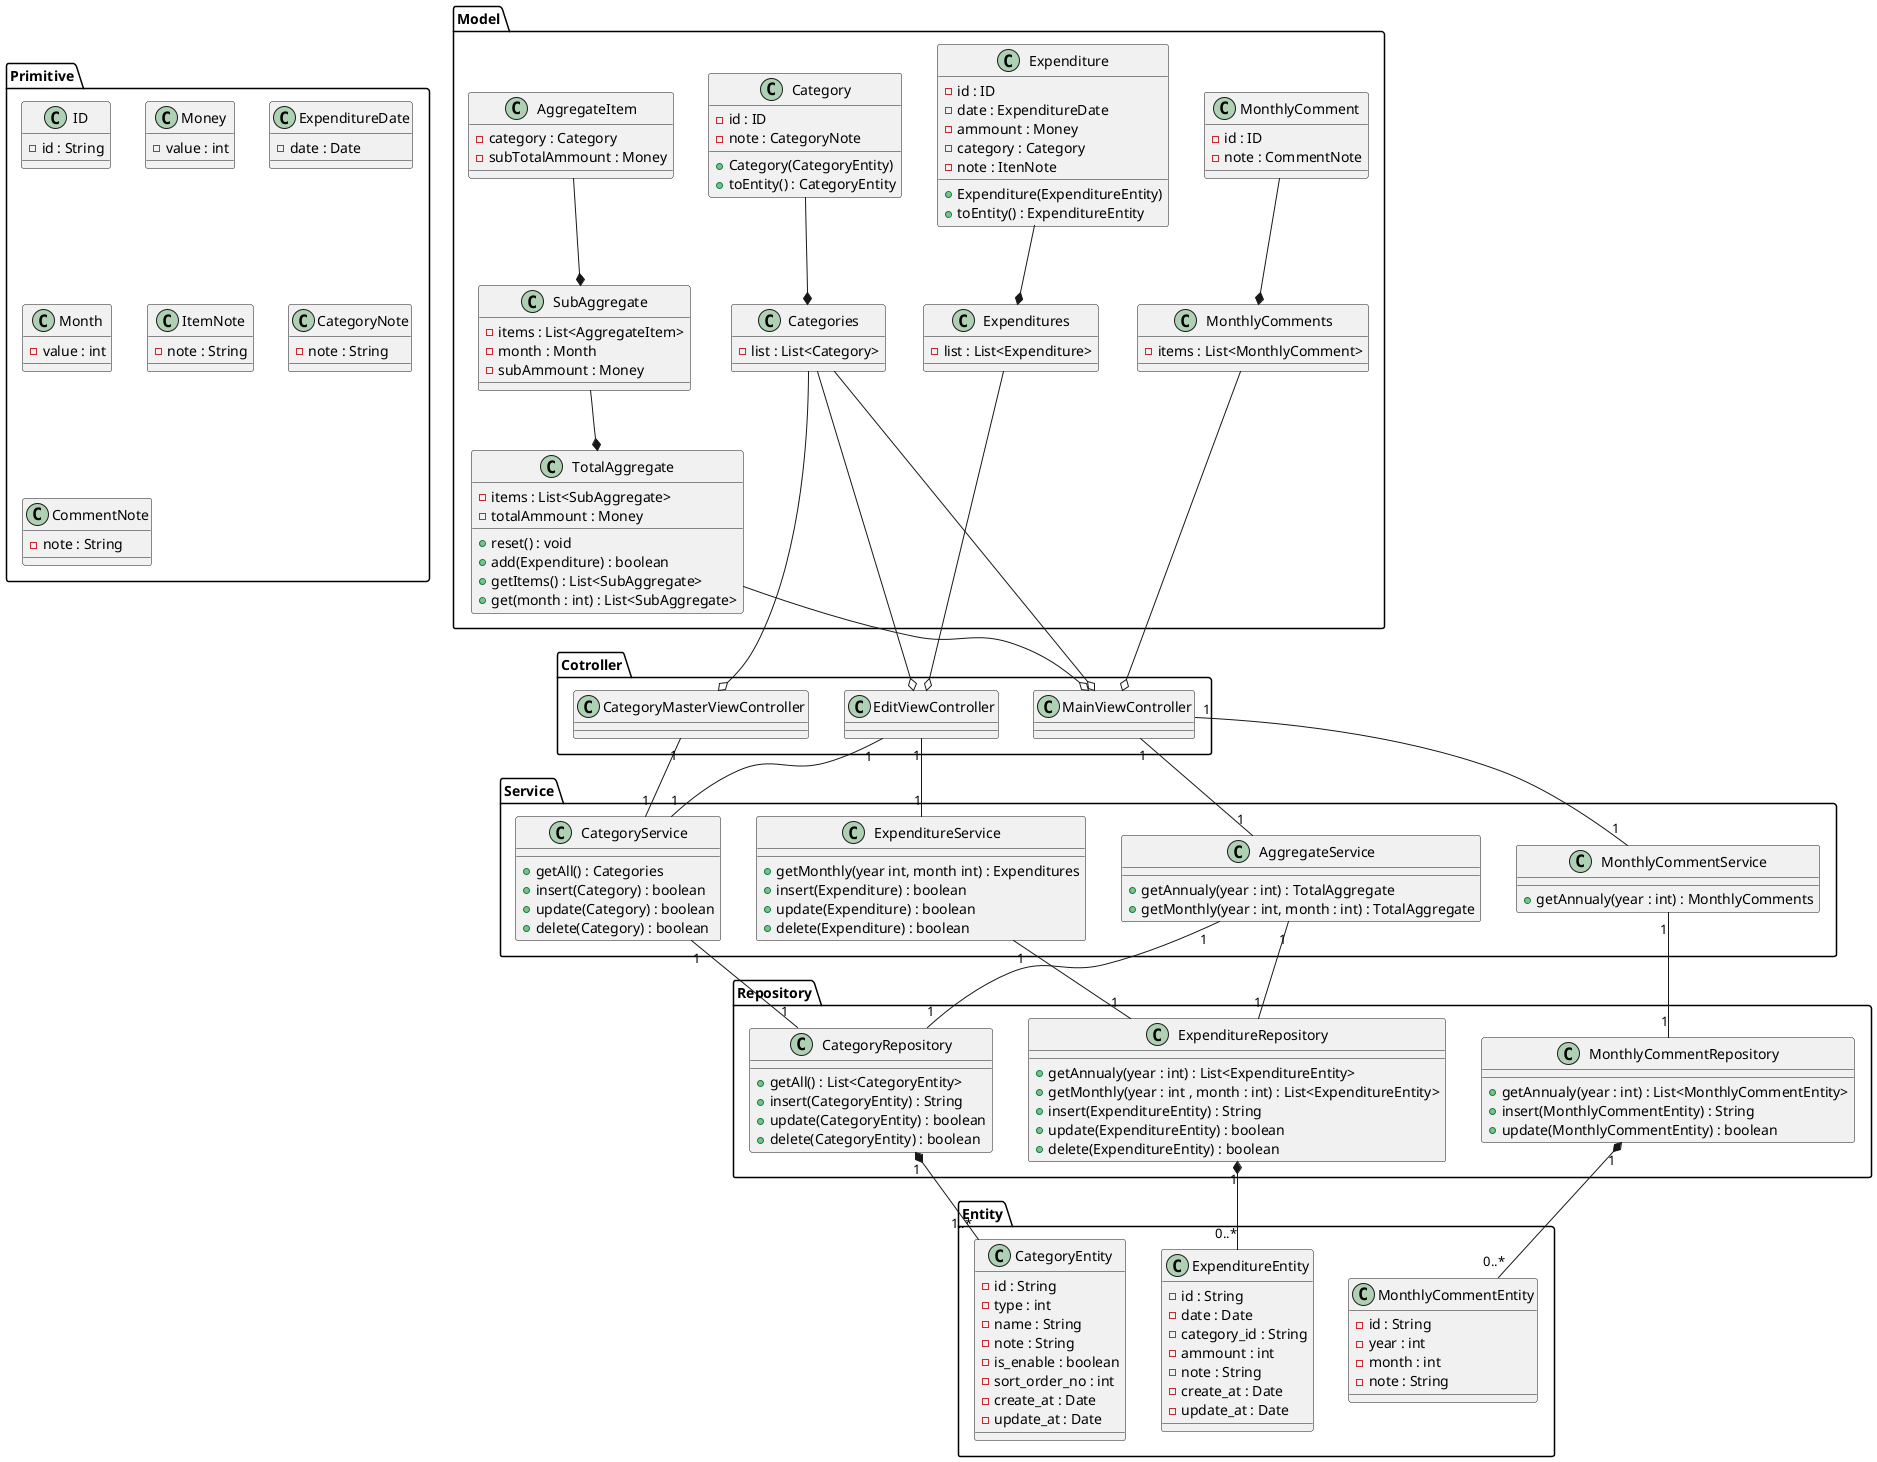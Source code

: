 @startuml

package "Primitive" {

  class ID {
    - id : String
  }

  class Money {
    - value : int
  }

  class ExpenditureDate {
    - date : Date
  }

  class Month {
    - value : int
  }

  class ItemNote {
    - note : String
  }

  class CategoryNote {
    - note : String
  }

  class CommentNote {
    - note : String
  }

}

package "Cotroller" {

  class MainViewController {
  }

  class EditViewController {
  }

  class CategoryMasterViewController {
  }

}

package "Model" {

  class Expenditures {
    - list : List<Expenditure>
  }

  class Expenditure {
    - id : ID
    - date : ExpenditureDate
    - ammount : Money
    - category : Category
    - note : ItenNote
    + Expenditure(ExpenditureEntity)
    + toEntity() : ExpenditureEntity
  }

  class Categories {
    - list : List<Category>
  }

  class Category {
    - id : ID
    - note : CategoryNote
    + Category(CategoryEntity)
    + toEntity() : CategoryEntity
  }

  class TotalAggregate {
    - items : List<SubAggregate>
    - totalAmmount : Money 
    + reset() : void
    + add(Expenditure) : boolean
    + getItems() : List<SubAggregate>
    + get(month : int) : List<SubAggregate>
  }

  class SubAggregate {
    - items : List<AggregateItem>
    - month : Month
    - subAmmount : Money 
  }

  class AggregateItem {
    - category : Category
    - subTotalAmmount : Money
  }

  class MonthlyComments {
    - items : List<MonthlyComment>
  }
  
  class MonthlyComment {
    - id : ID
    - note : CommentNote
  }
}

package "Service" {
  class ExpenditureService {
    + getMonthly(year int, month int) : Expenditures
    + insert(Expenditure) : boolean
    + update(Expenditure) : boolean
    + delete(Expenditure) : boolean
  }

  class CategoryService {
    + getAll() : Categories
    + insert(Category) : boolean
    + update(Category) : boolean
    + delete(Category) : boolean
  }

  class AggregateService {
    + getAnnualy(year : int) : TotalAggregate
    + getMonthly(year : int, month : int) : TotalAggregate
  }

  class MonthlyCommentService {
    + getAnnualy(year : int) : MonthlyComments
  }
}

package "Repository" {

  class ExpenditureRepository {
    + getAnnualy(year : int) : List<ExpenditureEntity>
    + getMonthly(year : int , month : int) : List<ExpenditureEntity>
    + insert(ExpenditureEntity) : String
    + update(ExpenditureEntity) : boolean
    + delete(ExpenditureEntity) : boolean
  }

  class CategoryRepository {
    + getAll() : List<CategoryEntity>
    + insert(CategoryEntity) : String
    + update(CategoryEntity) : boolean
    + delete(CategoryEntity) : boolean
  }

  class MonthlyCommentRepository {
    + getAnnualy(year : int) : List<MonthlyCommentEntity>
    + insert(MonthlyCommentEntity) : String
    + update(MonthlyCommentEntity) : boolean
  }

}

package "Entity" {

  class ExpenditureEntity {
    - id : String
    - date : Date
    - category_id : String
    - ammount : int
    - note : String
    - create_at : Date
    - update_at : Date
  }

  class CategoryEntity {
    - id : String
    - type : int
    - name : String
    - note : String
    - is_enable : boolean
    - sort_order_no : int
    - create_at : Date
    - update_at : Date
  }

  class MonthlyCommentEntity {
    - id : String
    - year : int
    - month : int
    - note : String
  }

}

MainViewController o-up- Categories
MainViewController o-up- TotalAggregate
MainViewController o-up- MonthlyComments
MainViewController "1" -- "1" AggregateService
MainViewController "1" -- "1" MonthlyCommentService
EditViewController o-up- Expenditures
EditViewController o-up- Categories
EditViewController "1" -- "1" CategoryService
EditViewController "1" -- "1" ExpenditureService
CategoryMasterViewController o-up- Categories
CategoryMasterViewController "1" -- "1" CategoryService
AggregateService "1" -- "1" ExpenditureRepository
AggregateService "1" -- "1" CategoryRepository
ExpenditureService "1" -- "1" ExpenditureRepository
CategoryService "1" -- "1" CategoryRepository
MonthlyCommentService "1" -- "1" MonthlyCommentRepository

Expenditures *-up- Expenditure
Categories *-up- Category
TotalAggregate *-up- SubAggregate
SubAggregate *-up- AggregateItem
MonthlyComments *-up- MonthlyComment

ExpenditureRepository "1" *-- "0..*" ExpenditureEntity
CategoryRepository "1" *-- "1..*" CategoryEntity
MonthlyCommentRepository "1" *-- "0..*" MonthlyCommentEntity

@enduml 

